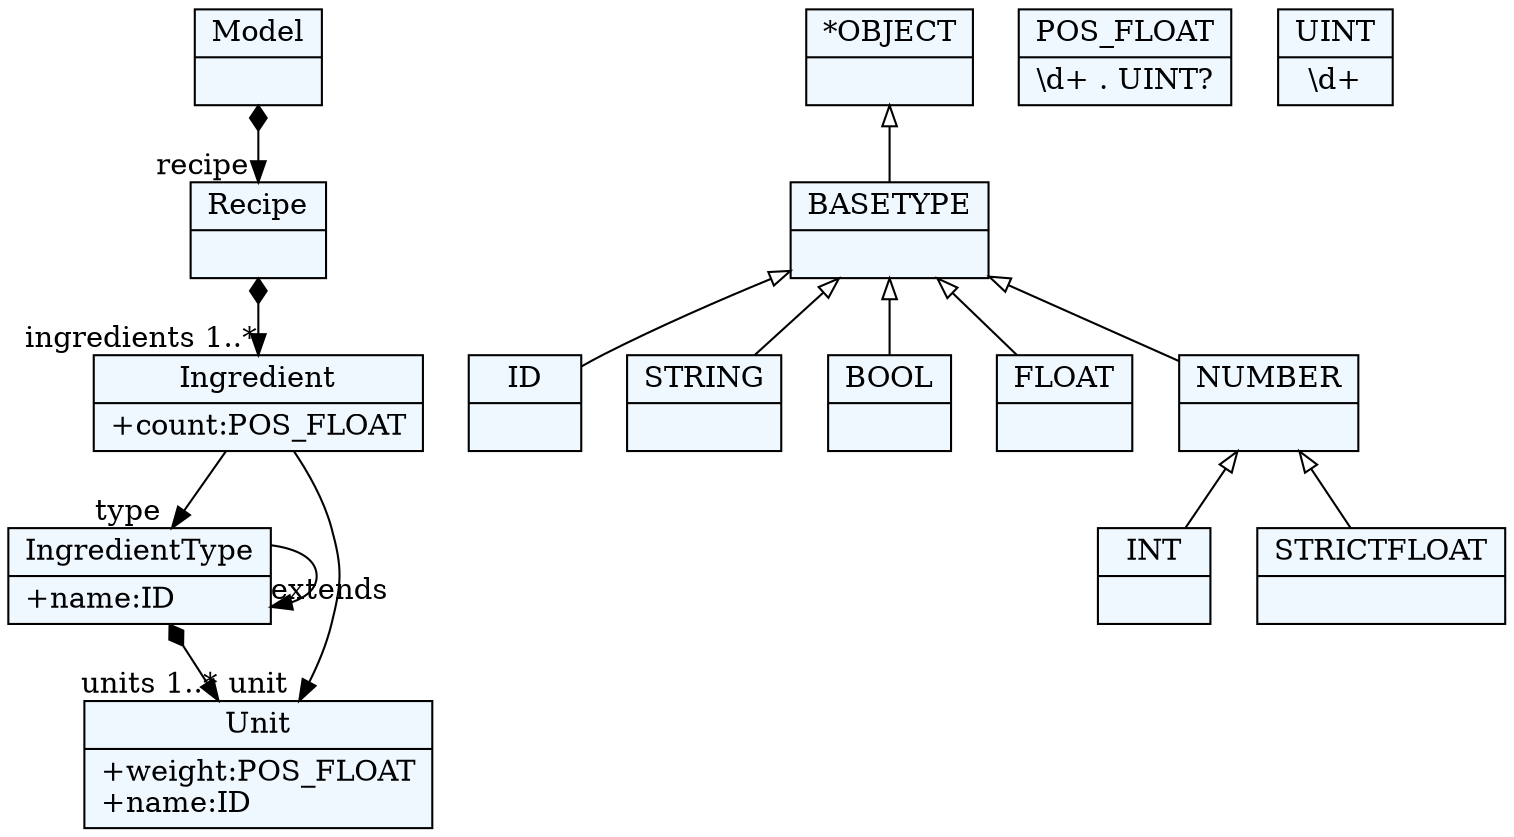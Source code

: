 
    digraph xtext {
    fontname = "Bitstream Vera Sans"
    fontsize = 8
    node[
        shape=record,
        style=filled,
        fillcolor=aliceblue
    ]
    nodesep = 0.3
    edge[dir=black,arrowtail=empty]


39874184[ label="{Model|}"]

39861592[ label="{ID|}"]

39866536[ label="{STRING|}"]

39967464[ label="{BOOL|}"]

39952984[ label="{INT|}"]

39852248[ label="{FLOAT|}"]

39978456[ label="{STRICTFLOAT|}"]

39590152[ label="{NUMBER|}"]

39797736[ label="{BASETYPE|}"]

39871128[ label="{*OBJECT|}"]

39616376[ label="{Recipe|}"]

39592648[ label="{Ingredient|+count:POS_FLOAT\l}"]

39801272[ label="{IngredientType|+name:ID\l}"]

40052392[ label="{Unit|+weight:POS_FLOAT\l+name:ID\l}"]

40128392[ label="{POS_FLOAT|\\d+ . UINT\?}"]

39990088[ label="{UINT|\\d+}"]



39874184 -> 39616376[arrowtail=diamond, dir=both, headlabel="recipe "]
39590152 -> 39978456 [dir=back]
39590152 -> 39952984 [dir=back]
39797736 -> 39590152 [dir=back]
39797736 -> 39852248 [dir=back]
39797736 -> 39967464 [dir=back]
39797736 -> 39861592 [dir=back]
39797736 -> 39866536 [dir=back]
39871128 -> 39797736 [dir=back]
39616376 -> 39592648[arrowtail=diamond, dir=both, headlabel="ingredients 1..*"]
39592648 -> 40052392[headlabel="unit "]
39592648 -> 39801272[headlabel="type "]
39801272 -> 39801272[headlabel="extends "]
39801272 -> 40052392[arrowtail=diamond, dir=both, headlabel="units 1..*"]

}
